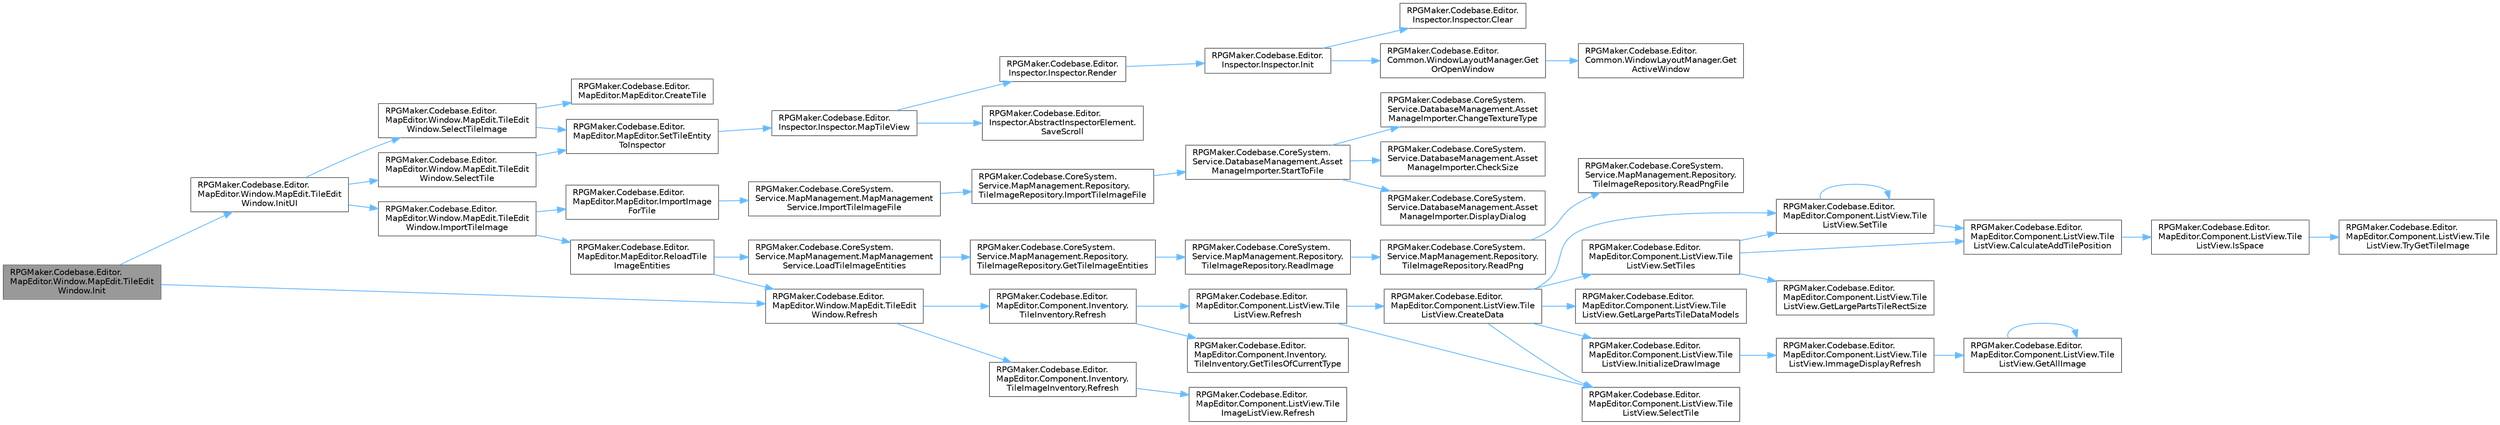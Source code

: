 digraph "RPGMaker.Codebase.Editor.MapEditor.Window.MapEdit.TileEditWindow.Init"
{
 // LATEX_PDF_SIZE
  bgcolor="transparent";
  edge [fontname=Helvetica,fontsize=10,labelfontname=Helvetica,labelfontsize=10];
  node [fontname=Helvetica,fontsize=10,shape=box,height=0.2,width=0.4];
  rankdir="LR";
  Node1 [id="Node000001",label="RPGMaker.Codebase.Editor.\lMapEditor.Window.MapEdit.TileEdit\lWindow.Init",height=0.2,width=0.4,color="gray40", fillcolor="grey60", style="filled", fontcolor="black",tooltip="😁 初期化"];
  Node1 -> Node2 [id="edge1_Node000001_Node000002",color="steelblue1",style="solid",tooltip=" "];
  Node2 [id="Node000002",label="RPGMaker.Codebase.Editor.\lMapEditor.Window.MapEdit.TileEdit\lWindow.InitUI",height=0.2,width=0.4,color="grey40", fillcolor="white", style="filled",URL="$d9/d98/class_r_p_g_maker_1_1_codebase_1_1_editor_1_1_map_editor_1_1_window_1_1_map_edit_1_1_tile_edit_window.html#a96286805c93122eb75f5257c874d95f4",tooltip="😁 ユーザー・インターフェース初期化"];
  Node2 -> Node3 [id="edge2_Node000002_Node000003",color="steelblue1",style="solid",tooltip=" "];
  Node3 [id="Node000003",label="RPGMaker.Codebase.Editor.\lMapEditor.Window.MapEdit.TileEdit\lWindow.ImportTileImage",height=0.2,width=0.4,color="grey40", fillcolor="white", style="filled",URL="$d9/d98/class_r_p_g_maker_1_1_codebase_1_1_editor_1_1_map_editor_1_1_window_1_1_map_edit_1_1_tile_edit_window.html#a50327cca5306b89c766812ad884afd76",tooltip="😁 タイル用画像を読み込む"];
  Node3 -> Node4 [id="edge3_Node000003_Node000004",color="steelblue1",style="solid",tooltip=" "];
  Node4 [id="Node000004",label="RPGMaker.Codebase.Editor.\lMapEditor.MapEditor.ImportImage\lForTile",height=0.2,width=0.4,color="grey40", fillcolor="white", style="filled",URL="$d1/d2d/class_r_p_g_maker_1_1_codebase_1_1_editor_1_1_map_editor_1_1_map_editor.html#aeca71c980d5f68286ba7a133ec233397",tooltip="😁 タイル用画像をインポート（コピー）する"];
  Node4 -> Node5 [id="edge4_Node000004_Node000005",color="steelblue1",style="solid",tooltip=" "];
  Node5 [id="Node000005",label="RPGMaker.Codebase.CoreSystem.\lService.MapManagement.MapManagement\lService.ImportTileImageFile",height=0.2,width=0.4,color="grey40", fillcolor="white", style="filled",URL="$da/d11/class_r_p_g_maker_1_1_codebase_1_1_core_system_1_1_service_1_1_map_management_1_1_map_management_service.html#a73a625a4feb8da50a18af977e48177ca",tooltip="😁 [タイルグループ操作]"];
  Node5 -> Node6 [id="edge5_Node000005_Node000006",color="steelblue1",style="solid",tooltip=" "];
  Node6 [id="Node000006",label="RPGMaker.Codebase.CoreSystem.\lService.MapManagement.Repository.\lTileImageRepository.ImportTileImageFile",height=0.2,width=0.4,color="grey40", fillcolor="white", style="filled",URL="$d4/d79/class_r_p_g_maker_1_1_codebase_1_1_core_system_1_1_service_1_1_map_management_1_1_repository_1_1_tile_image_repository.html#a60f67c8be1bfefcbfc0ea5e0b94a2d0f",tooltip="😁 タイル用画像をインポートする"];
  Node6 -> Node7 [id="edge6_Node000006_Node000007",color="steelblue1",style="solid",tooltip=" "];
  Node7 [id="Node000007",label="RPGMaker.Codebase.CoreSystem.\lService.DatabaseManagement.Asset\lManageImporter.StartToFile",height=0.2,width=0.4,color="grey40", fillcolor="white", style="filled",URL="$d8/d0a/class_r_p_g_maker_1_1_codebase_1_1_core_system_1_1_service_1_1_database_management_1_1_asset_manage_importer.html#af8abf6641717893a6a048fbc34863392",tooltip="😁 データ読み込み。 読み込んだデータを指定パスにコピーする。 基本設定ではSpriteに変換する"];
  Node7 -> Node8 [id="edge7_Node000007_Node000008",color="steelblue1",style="solid",tooltip=" "];
  Node8 [id="Node000008",label="RPGMaker.Codebase.CoreSystem.\lService.DatabaseManagement.Asset\lManageImporter.ChangeTextureType",height=0.2,width=0.4,color="grey40", fillcolor="white", style="filled",URL="$d8/d0a/class_r_p_g_maker_1_1_codebase_1_1_core_system_1_1_service_1_1_database_management_1_1_asset_manage_importer.html#ae700e73304faf6a66d590053b74629c0",tooltip="😁 テクスチャ設定を変更する"];
  Node7 -> Node9 [id="edge8_Node000007_Node000009",color="steelblue1",style="solid",tooltip=" "];
  Node9 [id="Node000009",label="RPGMaker.Codebase.CoreSystem.\lService.DatabaseManagement.Asset\lManageImporter.CheckSize",height=0.2,width=0.4,color="grey40", fillcolor="white", style="filled",URL="$d8/d0a/class_r_p_g_maker_1_1_codebase_1_1_core_system_1_1_service_1_1_database_management_1_1_asset_manage_importer.html#a56f748dc148156495e3f5fc18a91f70b",tooltip="😁 サイズ・チェック"];
  Node7 -> Node10 [id="edge9_Node000007_Node000010",color="steelblue1",style="solid",tooltip=" "];
  Node10 [id="Node000010",label="RPGMaker.Codebase.CoreSystem.\lService.DatabaseManagement.Asset\lManageImporter.DisplayDialog",height=0.2,width=0.4,color="grey40", fillcolor="white", style="filled",URL="$d8/d0a/class_r_p_g_maker_1_1_codebase_1_1_core_system_1_1_service_1_1_database_management_1_1_asset_manage_importer.html#af69d6cafe71797aad8b8c1436de9c439",tooltip="😁 ダイアログ表示用"];
  Node3 -> Node11 [id="edge10_Node000003_Node000011",color="steelblue1",style="solid",tooltip=" "];
  Node11 [id="Node000011",label="RPGMaker.Codebase.Editor.\lMapEditor.MapEditor.ReloadTile\lImageEntities",height=0.2,width=0.4,color="grey40", fillcolor="white", style="filled",URL="$d1/d2d/class_r_p_g_maker_1_1_codebase_1_1_editor_1_1_map_editor_1_1_map_editor.html#a4ab9428fa74c93a5f6c8cebf5ee9df11",tooltip="😁 インポート済みのタイル用画像一覧を再取得する."];
  Node11 -> Node12 [id="edge11_Node000011_Node000012",color="steelblue1",style="solid",tooltip=" "];
  Node12 [id="Node000012",label="RPGMaker.Codebase.CoreSystem.\lService.MapManagement.MapManagement\lService.LoadTileImageEntities",height=0.2,width=0.4,color="grey40", fillcolor="white", style="filled",URL="$da/d11/class_r_p_g_maker_1_1_codebase_1_1_core_system_1_1_service_1_1_map_management_1_1_map_management_service.html#a4c073c7e85a3643da6e069f7b637cc03",tooltip="😁 [タイルグループ操作]"];
  Node12 -> Node13 [id="edge12_Node000012_Node000013",color="steelblue1",style="solid",tooltip=" "];
  Node13 [id="Node000013",label="RPGMaker.Codebase.CoreSystem.\lService.MapManagement.Repository.\lTileImageRepository.GetTileImageEntities",height=0.2,width=0.4,color="grey40", fillcolor="white", style="filled",URL="$d4/d79/class_r_p_g_maker_1_1_codebase_1_1_core_system_1_1_service_1_1_map_management_1_1_repository_1_1_tile_image_repository.html#a1eb85fb7c1e15b42a38bd42bb61cc71a",tooltip="😁 インポート済みのタイル用画像をエンティティとして一覧取得する"];
  Node13 -> Node14 [id="edge13_Node000013_Node000014",color="steelblue1",style="solid",tooltip=" "];
  Node14 [id="Node000014",label="RPGMaker.Codebase.CoreSystem.\lService.MapManagement.Repository.\lTileImageRepository.ReadImage",height=0.2,width=0.4,color="grey40", fillcolor="white", style="filled",URL="$d4/d79/class_r_p_g_maker_1_1_codebase_1_1_core_system_1_1_service_1_1_map_management_1_1_repository_1_1_tile_image_repository.html#a5c279f8147aa3227a726523fb921c218",tooltip="😁 画像読取"];
  Node14 -> Node15 [id="edge14_Node000014_Node000015",color="steelblue1",style="solid",tooltip=" "];
  Node15 [id="Node000015",label="RPGMaker.Codebase.CoreSystem.\lService.MapManagement.Repository.\lTileImageRepository.ReadPng",height=0.2,width=0.4,color="grey40", fillcolor="white", style="filled",URL="$d4/d79/class_r_p_g_maker_1_1_codebase_1_1_core_system_1_1_service_1_1_map_management_1_1_repository_1_1_tile_image_repository.html#ab419d17803c5db7e1fbe044e07ac9e6b",tooltip="😁 PNG読取"];
  Node15 -> Node16 [id="edge15_Node000015_Node000016",color="steelblue1",style="solid",tooltip=" "];
  Node16 [id="Node000016",label="RPGMaker.Codebase.CoreSystem.\lService.MapManagement.Repository.\lTileImageRepository.ReadPngFile",height=0.2,width=0.4,color="grey40", fillcolor="white", style="filled",URL="$d4/d79/class_r_p_g_maker_1_1_codebase_1_1_core_system_1_1_service_1_1_map_management_1_1_repository_1_1_tile_image_repository.html#abc1ca3039f09580c019a0d8bca48333f",tooltip="😁 PNGファイル読取"];
  Node11 -> Node17 [id="edge16_Node000011_Node000017",color="steelblue1",style="solid",tooltip=" "];
  Node17 [id="Node000017",label="RPGMaker.Codebase.Editor.\lMapEditor.Window.MapEdit.TileEdit\lWindow.Refresh",height=0.2,width=0.4,color="grey40", fillcolor="white", style="filled",URL="$d9/d98/class_r_p_g_maker_1_1_codebase_1_1_editor_1_1_map_editor_1_1_window_1_1_map_edit_1_1_tile_edit_window.html#adb1de2986bd55df725ce32c2df00f2f8",tooltip="😁 データおよび表示を更新"];
  Node17 -> Node18 [id="edge17_Node000017_Node000018",color="steelblue1",style="solid",tooltip=" "];
  Node18 [id="Node000018",label="RPGMaker.Codebase.Editor.\lMapEditor.Component.Inventory.\lTileInventory.Refresh",height=0.2,width=0.4,color="grey40", fillcolor="white", style="filled",URL="$d6/d05/class_r_p_g_maker_1_1_codebase_1_1_editor_1_1_map_editor_1_1_component_1_1_inventory_1_1_tile_inventory.html#a7778b2dc60e3ff60da2cd188e9916526",tooltip="😁 データおよび表示を更新"];
  Node18 -> Node19 [id="edge18_Node000018_Node000019",color="steelblue1",style="solid",tooltip=" "];
  Node19 [id="Node000019",label="RPGMaker.Codebase.Editor.\lMapEditor.Component.Inventory.\lTileInventory.GetTilesOfCurrentType",height=0.2,width=0.4,color="grey40", fillcolor="white", style="filled",URL="$d6/d05/class_r_p_g_maker_1_1_codebase_1_1_editor_1_1_map_editor_1_1_component_1_1_inventory_1_1_tile_inventory.html#ac7f8c4228686dbbe1f4d0fa10c0c3f67",tooltip="😁 現在表示するべきタイプのタイル一覧を取得"];
  Node18 -> Node20 [id="edge19_Node000018_Node000020",color="steelblue1",style="solid",tooltip=" "];
  Node20 [id="Node000020",label="RPGMaker.Codebase.Editor.\lMapEditor.Component.ListView.Tile\lListView.Refresh",height=0.2,width=0.4,color="grey40", fillcolor="white", style="filled",URL="$dd/d0b/class_r_p_g_maker_1_1_codebase_1_1_editor_1_1_map_editor_1_1_component_1_1_list_view_1_1_tile_list_view.html#ade16309d24bf62ede0a17a1937fa232d",tooltip="😁 データおよび表示を更新"];
  Node20 -> Node21 [id="edge20_Node000020_Node000021",color="steelblue1",style="solid",tooltip=" "];
  Node21 [id="Node000021",label="RPGMaker.Codebase.Editor.\lMapEditor.Component.ListView.Tile\lListView.CreateData",height=0.2,width=0.4,color="grey40", fillcolor="white", style="filled",URL="$dd/d0b/class_r_p_g_maker_1_1_codebase_1_1_editor_1_1_map_editor_1_1_component_1_1_list_view_1_1_tile_list_view.html#a413501c822eedb3a12eeef53b6c53634",tooltip="😁 データおよび表示を更新"];
  Node21 -> Node22 [id="edge21_Node000021_Node000022",color="steelblue1",style="solid",tooltip=" "];
  Node22 [id="Node000022",label="RPGMaker.Codebase.Editor.\lMapEditor.Component.ListView.Tile\lListView.GetLargePartsTileDataModels",height=0.2,width=0.4,color="grey40", fillcolor="white", style="filled",URL="$dd/d0b/class_r_p_g_maker_1_1_codebase_1_1_editor_1_1_map_editor_1_1_component_1_1_list_view_1_1_tile_list_view.html#a2e09ed2202d01d0bc1b66b866e30ad01",tooltip="😁 指定TileDataModelが属する大型パーツの全TileDataModelを取得。"];
  Node21 -> Node23 [id="edge22_Node000021_Node000023",color="steelblue1",style="solid",tooltip=" "];
  Node23 [id="Node000023",label="RPGMaker.Codebase.Editor.\lMapEditor.Component.ListView.Tile\lListView.InitializeDrawImage",height=0.2,width=0.4,color="grey40", fillcolor="white", style="filled",URL="$dd/d0b/class_r_p_g_maker_1_1_codebase_1_1_editor_1_1_map_editor_1_1_component_1_1_list_view_1_1_tile_list_view.html#aaea5fcff8798f0ad1177cf739053d89d",tooltip="😁 初回のタイル画像描画処理 タイルが画面に置かれて配置場所が確定後に実施する"];
  Node23 -> Node24 [id="edge23_Node000023_Node000024",color="steelblue1",style="solid",tooltip=" "];
  Node24 [id="Node000024",label="RPGMaker.Codebase.Editor.\lMapEditor.Component.ListView.Tile\lListView.ImmageDisplayRefresh",height=0.2,width=0.4,color="grey40", fillcolor="white", style="filled",URL="$dd/d0b/class_r_p_g_maker_1_1_codebase_1_1_editor_1_1_map_editor_1_1_component_1_1_list_view_1_1_tile_list_view.html#a7ae1345b54d5761d3dcaaffa19206980",tooltip="😁 表示切替処理"];
  Node24 -> Node25 [id="edge24_Node000024_Node000025",color="steelblue1",style="solid",tooltip=" "];
  Node25 [id="Node000025",label="RPGMaker.Codebase.Editor.\lMapEditor.Component.ListView.Tile\lListView.GetAllImage",height=0.2,width=0.4,color="grey40", fillcolor="white", style="filled",URL="$dd/d0b/class_r_p_g_maker_1_1_codebase_1_1_editor_1_1_map_editor_1_1_component_1_1_list_view_1_1_tile_list_view.html#a546a0ea6c8be8e3afcbe5ed3945a5f34",tooltip="😁 全画像取得"];
  Node25 -> Node25 [id="edge25_Node000025_Node000025",color="steelblue1",style="solid",tooltip=" "];
  Node21 -> Node26 [id="edge26_Node000021_Node000026",color="steelblue1",style="solid",tooltip=" "];
  Node26 [id="Node000026",label="RPGMaker.Codebase.Editor.\lMapEditor.Component.ListView.Tile\lListView.SelectTile",height=0.2,width=0.4,color="grey40", fillcolor="white", style="filled",URL="$dd/d0b/class_r_p_g_maker_1_1_codebase_1_1_editor_1_1_map_editor_1_1_component_1_1_list_view_1_1_tile_list_view.html#ae49a04d1b56b8f59f0600162212a2a31",tooltip="😁 タイル選択"];
  Node21 -> Node27 [id="edge27_Node000021_Node000027",color="steelblue1",style="solid",tooltip=" "];
  Node27 [id="Node000027",label="RPGMaker.Codebase.Editor.\lMapEditor.Component.ListView.Tile\lListView.SetTile",height=0.2,width=0.4,color="grey40", fillcolor="white", style="filled",URL="$dd/d0b/class_r_p_g_maker_1_1_codebase_1_1_editor_1_1_map_editor_1_1_component_1_1_list_view_1_1_tile_list_view.html#acfd0e62cf1099ea2aeb8f662b7155630",tooltip="😁 大型パーツ以外のタイルを設定する。"];
  Node27 -> Node28 [id="edge28_Node000027_Node000028",color="steelblue1",style="solid",tooltip=" "];
  Node28 [id="Node000028",label="RPGMaker.Codebase.Editor.\lMapEditor.Component.ListView.Tile\lListView.CalculateAddTilePosition",height=0.2,width=0.4,color="grey40", fillcolor="white", style="filled",URL="$dd/d0b/class_r_p_g_maker_1_1_codebase_1_1_editor_1_1_map_editor_1_1_component_1_1_list_view_1_1_tile_list_view.html#af485349c616b1b8fa969465f0da0cea6",tooltip="😁 追加するタイル矩形の左上座標を算出する。"];
  Node28 -> Node29 [id="edge29_Node000028_Node000029",color="steelblue1",style="solid",tooltip=" "];
  Node29 [id="Node000029",label="RPGMaker.Codebase.Editor.\lMapEditor.Component.ListView.Tile\lListView.IsSpace",height=0.2,width=0.4,color="grey40", fillcolor="white", style="filled",URL="$dd/d0b/class_r_p_g_maker_1_1_codebase_1_1_editor_1_1_map_editor_1_1_component_1_1_list_view_1_1_tile_list_view.html#a76f5a17b6c86fa095273e172671b3b7b",tooltip="😁 座標位置は空いている？"];
  Node29 -> Node30 [id="edge30_Node000029_Node000030",color="steelblue1",style="solid",tooltip=" "];
  Node30 [id="Node000030",label="RPGMaker.Codebase.Editor.\lMapEditor.Component.ListView.Tile\lListView.TryGetTileImage",height=0.2,width=0.4,color="grey40", fillcolor="white", style="filled",URL="$dd/d0b/class_r_p_g_maker_1_1_codebase_1_1_editor_1_1_map_editor_1_1_component_1_1_list_view_1_1_tile_list_view.html#ade168a30aa3f76c28dd59414280c10b1",tooltip="😁 座標位置のタイル用のImageの取得を試行する。"];
  Node27 -> Node27 [id="edge31_Node000027_Node000027",color="steelblue1",style="solid",tooltip=" "];
  Node21 -> Node31 [id="edge32_Node000021_Node000031",color="steelblue1",style="solid",tooltip=" "];
  Node31 [id="Node000031",label="RPGMaker.Codebase.Editor.\lMapEditor.Component.ListView.Tile\lListView.SetTiles",height=0.2,width=0.4,color="grey40", fillcolor="white", style="filled",URL="$dd/d0b/class_r_p_g_maker_1_1_codebase_1_1_editor_1_1_map_editor_1_1_component_1_1_list_view_1_1_tile_list_view.html#a588603319add8ed76c326b5bb2d648f2",tooltip="😁 大型パーツのタイル群を設定する。"];
  Node31 -> Node28 [id="edge33_Node000031_Node000028",color="steelblue1",style="solid",tooltip=" "];
  Node31 -> Node32 [id="edge34_Node000031_Node000032",color="steelblue1",style="solid",tooltip=" "];
  Node32 [id="Node000032",label="RPGMaker.Codebase.Editor.\lMapEditor.Component.ListView.Tile\lListView.GetLargePartsTileRectSize",height=0.2,width=0.4,color="grey40", fillcolor="white", style="filled",URL="$dd/d0b/class_r_p_g_maker_1_1_codebase_1_1_editor_1_1_map_editor_1_1_component_1_1_list_view_1_1_tile_list_view.html#ac52bc99b499519eba3569a31465dee01",tooltip="😁 指定大型パーツのTileDataModel群が構成する矩形サイズを取得。"];
  Node31 -> Node27 [id="edge35_Node000031_Node000027",color="steelblue1",style="solid",tooltip=" "];
  Node20 -> Node26 [id="edge36_Node000020_Node000026",color="steelblue1",style="solid",tooltip=" "];
  Node17 -> Node33 [id="edge37_Node000017_Node000033",color="steelblue1",style="solid",tooltip=" "];
  Node33 [id="Node000033",label="RPGMaker.Codebase.Editor.\lMapEditor.Component.Inventory.\lTileImageInventory.Refresh",height=0.2,width=0.4,color="grey40", fillcolor="white", style="filled",URL="$d4/d56/class_r_p_g_maker_1_1_codebase_1_1_editor_1_1_map_editor_1_1_component_1_1_inventory_1_1_tile_image_inventory.html#a6a28f812039bde4134a2ee0997929c4e",tooltip="😁 データおよび表示を更新"];
  Node33 -> Node34 [id="edge38_Node000033_Node000034",color="steelblue1",style="solid",tooltip=" "];
  Node34 [id="Node000034",label="RPGMaker.Codebase.Editor.\lMapEditor.Component.ListView.Tile\lImageListView.Refresh",height=0.2,width=0.4,color="grey40", fillcolor="white", style="filled",URL="$de/d44/class_r_p_g_maker_1_1_codebase_1_1_editor_1_1_map_editor_1_1_component_1_1_list_view_1_1_tile_image_list_view.html#a8891148d50d44d69dea9063b50765c7b",tooltip="😁 データおよび表示を更新"];
  Node2 -> Node35 [id="edge39_Node000002_Node000035",color="steelblue1",style="solid",tooltip=" "];
  Node35 [id="Node000035",label="RPGMaker.Codebase.Editor.\lMapEditor.Window.MapEdit.TileEdit\lWindow.SelectTile",height=0.2,width=0.4,color="grey40", fillcolor="white", style="filled",URL="$d9/d98/class_r_p_g_maker_1_1_codebase_1_1_editor_1_1_map_editor_1_1_window_1_1_map_edit_1_1_tile_edit_window.html#af1601134e3b9fbb8cb0444cf1c884e0e",tooltip="😁 タイルを選択し、インスペクターに反映する"];
  Node35 -> Node36 [id="edge40_Node000035_Node000036",color="steelblue1",style="solid",tooltip=" "];
  Node36 [id="Node000036",label="RPGMaker.Codebase.Editor.\lMapEditor.MapEditor.SetTileEntity\lToInspector",height=0.2,width=0.4,color="grey40", fillcolor="white", style="filled",URL="$d1/d2d/class_r_p_g_maker_1_1_codebase_1_1_editor_1_1_map_editor_1_1_map_editor.html#ab605f3adc4e333cee6fc57f654cfec74",tooltip="😁 インスペクターにタイルを表示"];
  Node36 -> Node37 [id="edge41_Node000036_Node000037",color="steelblue1",style="solid",tooltip=" "];
  Node37 [id="Node000037",label="RPGMaker.Codebase.Editor.\lInspector.Inspector.MapTileView",height=0.2,width=0.4,color="grey40", fillcolor="white", style="filled",URL="$d4/da1/class_r_p_g_maker_1_1_codebase_1_1_editor_1_1_inspector_1_1_inspector.html#affc84a7f07d5d889984772344956bbca",tooltip="😁 マップ・タイル・ビュー"];
  Node37 -> Node38 [id="edge42_Node000037_Node000038",color="steelblue1",style="solid",tooltip=" "];
  Node38 [id="Node000038",label="RPGMaker.Codebase.Editor.\lInspector.Inspector.Render",height=0.2,width=0.4,color="grey40", fillcolor="white", style="filled",URL="$d4/da1/class_r_p_g_maker_1_1_codebase_1_1_editor_1_1_inspector_1_1_inspector.html#a1b3b17d52311ea244b18b389df8c2b5c",tooltip="😁 描画"];
  Node38 -> Node39 [id="edge43_Node000038_Node000039",color="steelblue1",style="solid",tooltip=" "];
  Node39 [id="Node000039",label="RPGMaker.Codebase.Editor.\lInspector.Inspector.Init",height=0.2,width=0.4,color="grey40", fillcolor="white", style="filled",URL="$d4/da1/class_r_p_g_maker_1_1_codebase_1_1_editor_1_1_inspector_1_1_inspector.html#a9fd159ca00e34217c8748d03a72a95cc",tooltip="😁 初期化"];
  Node39 -> Node40 [id="edge44_Node000039_Node000040",color="steelblue1",style="solid",tooltip=" "];
  Node40 [id="Node000040",label="RPGMaker.Codebase.Editor.\lInspector.Inspector.Clear",height=0.2,width=0.4,color="grey40", fillcolor="white", style="filled",URL="$d4/da1/class_r_p_g_maker_1_1_codebase_1_1_editor_1_1_inspector_1_1_inspector.html#a566d32cf7bf6badc0cdfb781137f0895",tooltip="😁 クリアー"];
  Node39 -> Node41 [id="edge45_Node000039_Node000041",color="steelblue1",style="solid",tooltip=" "];
  Node41 [id="Node000041",label="RPGMaker.Codebase.Editor.\lCommon.WindowLayoutManager.Get\lOrOpenWindow",height=0.2,width=0.4,color="grey40", fillcolor="white", style="filled",URL="$d1/dcb/class_r_p_g_maker_1_1_codebase_1_1_editor_1_1_common_1_1_window_layout_manager.html#a800df5ea8f1279e857a7930eadc791c4",tooltip="😁 layoutIDからウィンドウを取得（開いてなければ開く）"];
  Node41 -> Node42 [id="edge46_Node000041_Node000042",color="steelblue1",style="solid",tooltip=" "];
  Node42 [id="Node000042",label="RPGMaker.Codebase.Editor.\lCommon.WindowLayoutManager.Get\lActiveWindow",height=0.2,width=0.4,color="grey40", fillcolor="white", style="filled",URL="$d1/dcb/class_r_p_g_maker_1_1_codebase_1_1_editor_1_1_common_1_1_window_layout_manager.html#a5d6a0f96e987d3d534af55f13296b8c1",tooltip="😁 指定したIDのウィンドウを取得する"];
  Node37 -> Node43 [id="edge47_Node000037_Node000043",color="steelblue1",style="solid",tooltip=" "];
  Node43 [id="Node000043",label="RPGMaker.Codebase.Editor.\lInspector.AbstractInspectorElement.\lSaveScroll",height=0.2,width=0.4,color="grey40", fillcolor="white", style="filled",URL="$d5/d42/class_r_p_g_maker_1_1_codebase_1_1_editor_1_1_inspector_1_1_abstract_inspector_element.html#a0ced2de704698b81d840db07779842b8",tooltip="😁 スクロール保存"];
  Node2 -> Node44 [id="edge48_Node000002_Node000044",color="steelblue1",style="solid",tooltip=" "];
  Node44 [id="Node000044",label="RPGMaker.Codebase.Editor.\lMapEditor.Window.MapEdit.TileEdit\lWindow.SelectTileImage",height=0.2,width=0.4,color="grey40", fillcolor="white", style="filled",URL="$d9/d98/class_r_p_g_maker_1_1_codebase_1_1_editor_1_1_map_editor_1_1_window_1_1_map_edit_1_1_tile_edit_window.html#a20109b300ebe4fa918b6b2d1cd083d3b",tooltip="😁 タイル画像を選択し、新規タイルエンティティを一時的に生成し、インスペクターに反映する"];
  Node44 -> Node45 [id="edge49_Node000044_Node000045",color="steelblue1",style="solid",tooltip=" "];
  Node45 [id="Node000045",label="RPGMaker.Codebase.Editor.\lMapEditor.MapEditor.CreateTile",height=0.2,width=0.4,color="grey40", fillcolor="white", style="filled",URL="$d1/d2d/class_r_p_g_maker_1_1_codebase_1_1_editor_1_1_map_editor_1_1_map_editor.html#afbeef4725f2f140ea22c836a4b7efbb2",tooltip="😁 タイルを新規作成する"];
  Node44 -> Node36 [id="edge50_Node000044_Node000036",color="steelblue1",style="solid",tooltip=" "];
  Node1 -> Node17 [id="edge51_Node000001_Node000017",color="steelblue1",style="solid",tooltip=" "];
}
